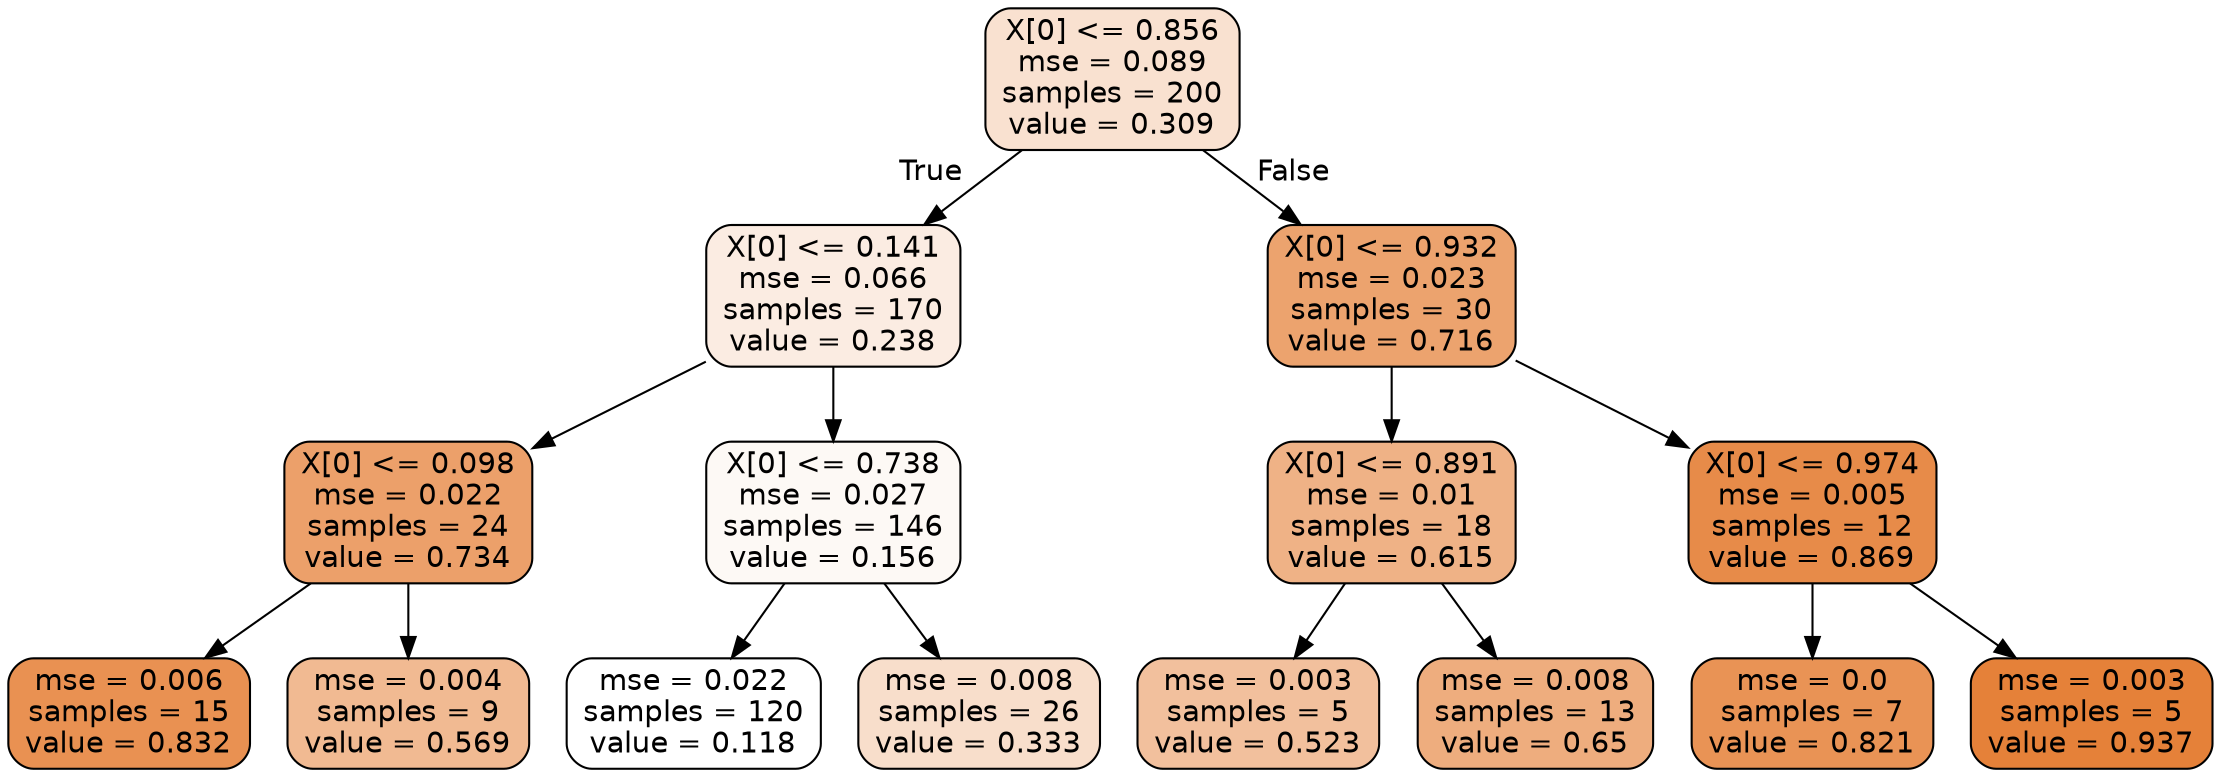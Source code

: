digraph Tree {
node [shape=box, style="filled, rounded", color="black", fontname=helvetica] ;
edge [fontname=helvetica] ;
0 [label="X[0] <= 0.856\nmse = 0.089\nsamples = 200\nvalue = 0.309", fillcolor="#e581393c"] ;
1 [label="X[0] <= 0.141\nmse = 0.066\nsamples = 170\nvalue = 0.238", fillcolor="#e5813925"] ;
0 -> 1 [labeldistance=2.5, labelangle=45, headlabel="True"] ;
2 [label="X[0] <= 0.098\nmse = 0.022\nsamples = 24\nvalue = 0.734", fillcolor="#e58139c0"] ;
1 -> 2 ;
3 [label="mse = 0.006\nsamples = 15\nvalue = 0.832", fillcolor="#e58139de"] ;
2 -> 3 ;
4 [label="mse = 0.004\nsamples = 9\nvalue = 0.569", fillcolor="#e581398c"] ;
2 -> 4 ;
5 [label="X[0] <= 0.738\nmse = 0.027\nsamples = 146\nvalue = 0.156", fillcolor="#e581390c"] ;
1 -> 5 ;
6 [label="mse = 0.022\nsamples = 120\nvalue = 0.118", fillcolor="#e5813900"] ;
5 -> 6 ;
7 [label="mse = 0.008\nsamples = 26\nvalue = 0.333", fillcolor="#e5813943"] ;
5 -> 7 ;
8 [label="X[0] <= 0.932\nmse = 0.023\nsamples = 30\nvalue = 0.716", fillcolor="#e58139ba"] ;
0 -> 8 [labeldistance=2.5, labelangle=-45, headlabel="False"] ;
9 [label="X[0] <= 0.891\nmse = 0.01\nsamples = 18\nvalue = 0.615", fillcolor="#e581399b"] ;
8 -> 9 ;
10 [label="mse = 0.003\nsamples = 5\nvalue = 0.523", fillcolor="#e581397e"] ;
9 -> 10 ;
11 [label="mse = 0.008\nsamples = 13\nvalue = 0.65", fillcolor="#e58139a6"] ;
9 -> 11 ;
12 [label="X[0] <= 0.974\nmse = 0.005\nsamples = 12\nvalue = 0.869", fillcolor="#e58139ea"] ;
8 -> 12 ;
13 [label="mse = 0.0\nsamples = 7\nvalue = 0.821", fillcolor="#e58139db"] ;
12 -> 13 ;
14 [label="mse = 0.003\nsamples = 5\nvalue = 0.937", fillcolor="#e58139ff"] ;
12 -> 14 ;
}